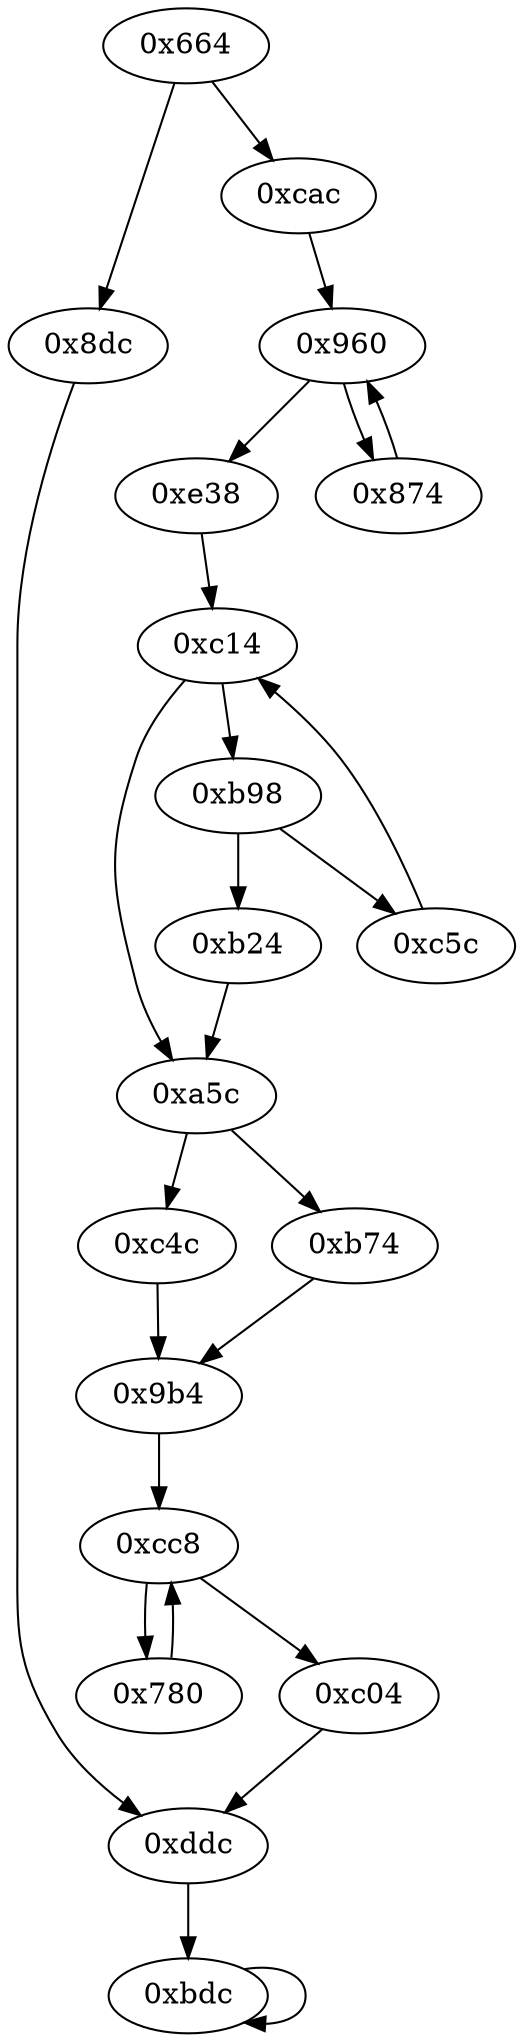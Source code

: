 digraph "" {
	graph ["edge"="{}",
		file="/Users/mark/Documents/deobfus-2019-ccs/ALL-CFG/basic-algorithms/linearsearch/1636_recovered.dot",
		"graph"="{u'file': u'/Users/mark/Documents/deobfus-2019-ccs/ALL-CFG/basic-algorithms/linearsearch/1636_recovered.dot'}",
		"node"="{u'opcode': u''}"
	];
	"0xb24"	 [opcode="[u'mov', u'str', u'ldr', u'b']"];
	"0xa5c"	 [opcode="[u'ldr', u'ldr', u'ldr', u'cmp', u'mov', u'b']"];
	"0xb24" -> "0xa5c";
	"0xc4c"	 [opcode="[u'ldr']"];
	"0x9b4"	 [opcode="[u'ldr', u'mov', u'ldr', u'ldr', u'ldr', u'sub', u'sub', u'add', u'mul', u'mov', u'eor', u'and', u'ldr', u'mov', u'ldr', u'cmp', \
u'mov', u'teq', u'ldr', u'mov', u'cmp', u'mov', u'mov', u'b']"];
	"0xc4c" -> "0x9b4";
	"0x780"	 [opcode="[u'ldr', u'cmp', u'mov', u'mov']"];
	"0xcc8"	 [opcode="[u'ldr', u'ldr', u'ldr', u'sub', u'mul', u'mvn', u'ldr', u'ldr', u'ldr']"];
	"0x780" -> "0xcc8";
	"0xe38"	 [opcode="[u'ldr', u'mov', u'ldr', u'sub', u'mul', u'mov', u'eor', u'and', u'ldr', u'mov', u'ldr', u'cmp', u'mov', u'teq', u'ldr', u'mov', \
u'cmp', u'mov', u'mov']"];
	"0xc14"	 [opcode="[u'ldr', u'str', u'ldr', u'ldr', u'ldr', u'cmp', u'ldr', u'mov', u'mov', u'str', u'b']"];
	"0xe38" -> "0xc14";
	"0x9b4" -> "0xcc8";
	"0xa5c" -> "0xc4c";
	"0xb74"	 [opcode="[u'ldr', u'b']"];
	"0xa5c" -> "0xb74";
	"0x960"	 [opcode="[u'ldr', u'str', u'ldr', u'str', u'ldr', u'ldr', u'ldr', u'ldr', u'cmp', u'mov', u'b']"];
	"0x960" -> "0xe38";
	"0x874"	 [opcode="[u'ldr', u'ldr', u'mov', u'ldr', u'ldrb', u'ldr', u'sub', u'ldr', u'str', u'ldr', u'rsb', u'rsb', u'b']"];
	"0x960" -> "0x874";
	"0xcc8" -> "0x780";
	"0xc04"	 [opcode="[u'mov']"];
	"0xcc8" -> "0xc04";
	"0xb98"	 [opcode="[u'ldr', u'ldr', u'ldr', u'ldr', u'ldr', u'ldr', u'cmp', u'mov', u'b']"];
	"0xb98" -> "0xb24";
	"0xc5c"	 [opcode="[u'ldr', u'ldr', u'add', u'add', u'sub', u'b']"];
	"0xb98" -> "0xc5c";
	"0xddc"	 [opcode="[u'ldr', u'mov', u'str', u'ldr', u'ldr', u'rsb', u'mvn', u'mul', u'mov', u'eor', u'and', u'ldr', u'mov', u'ldr', u'cmp', u'mov', \
u'teq', u'ldr', u'mov', u'cmp', u'mov', u'mov', u'b']"];
	"0xbdc"	 [opcode="[u'ldr', u'ldr', u'ldr', u'sub', u'mul', u'mvn', u'ldr', u'ldr', u'ldr', u'b']"];
	"0xddc" -> "0xbdc";
	"0xc5c" -> "0xc14";
	"0x8dc"	 [opcode="[u'ldr', u'ldr', u'ldr', u'ldr', u'sub', u'mul', u'eor', u'and', u'ldr', u'mov', u'mov', u'ldr', u'cmp', u'mov', u'cmp', u'mov', \
u'mov', u'cmp', u'mov', u'mov', u'teq', u'mov', u'b']"];
	"0x8dc" -> "0xddc";
	"0xc04" -> "0xddc";
	"0x874" -> "0x960";
	"0xbdc" -> "0xbdc";
	"0xb74" -> "0x9b4";
	"0x664"	 [opcode="[u'push', u'add', u'sub', u'str', u'ldr', u'mvn', u'ldr', u'ldr', u'str', u'ldr', u'ldr', u'ldr', u'str', u'sub', u'sub', u'add', \
u'mul', u'mov', u'mvn', u'orr', u'mov', u'cmn', u'ldr', u'mov', u'strb', u'ldr', u'cmp', u'mov', u'strb', u'rsb', u'sub', u'sub', \
u'str', u'str', u'ldr', u'ldr', u'str', u'ldr', u'ldr', u'str', u'ldr', u'str', u'ldr', u'str', u'ldr', u'ldr', u'ldr', u'str', \
u'ldr', u'ldr', u'str', u'ldr', u'str', u'ldr', u'str', u'ldr', u'str', u'ldr', u'str', u'ldr', u'ldr', u'add', u'str', u'ldr', \
u'add', u'str', u'str', u'str', u'str', u'str', u'b']"];
	"0x664" -> "0x8dc";
	"0xcac"	 [opcode="[u'ldr', u'str', u'ldr', u'mov']"];
	"0x664" -> "0xcac";
	"0xc14" -> "0xa5c";
	"0xc14" -> "0xb98";
	"0xcac" -> "0x960";
}
